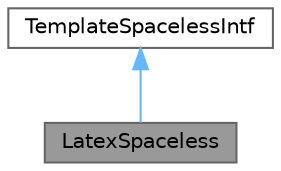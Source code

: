 digraph "LatexSpaceless"
{
 // INTERACTIVE_SVG=YES
 // LATEX_PDF_SIZE
  bgcolor="transparent";
  edge [fontname=Helvetica,fontsize=10,labelfontname=Helvetica,labelfontsize=10];
  node [fontname=Helvetica,fontsize=10,shape=box,height=0.2,width=0.4];
  Node1 [label="LatexSpaceless",height=0.2,width=0.4,color="gray40", fillcolor="grey60", style="filled", fontcolor="black",tooltip=" "];
  Node2 -> Node1 [dir="back",color="steelblue1",style="solid"];
  Node2 [label="TemplateSpacelessIntf",height=0.2,width=0.4,color="gray40", fillcolor="white", style="filled",URL="$df/d80/class_template_spaceless_intf.html",tooltip="Interface used to remove redundant spaces inside a spaceless block."];
}
